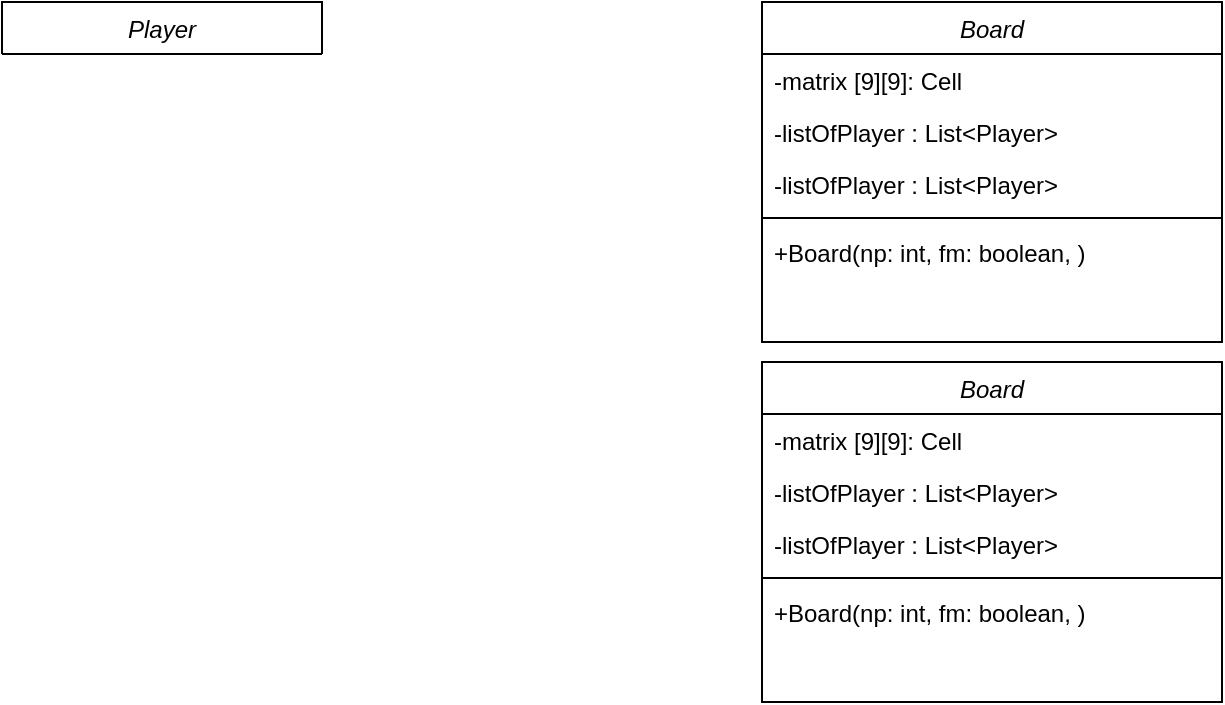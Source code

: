 <mxfile version="21.0.2" type="github">
  <diagram id="C5RBs43oDa-KdzZeNtuy" name="Page-1">
    <mxGraphModel dx="819" dy="479" grid="1" gridSize="10" guides="1" tooltips="1" connect="1" arrows="1" fold="1" page="1" pageScale="1" pageWidth="827" pageHeight="1169" math="0" shadow="0">
      <root>
        <mxCell id="WIyWlLk6GJQsqaUBKTNV-0" />
        <mxCell id="WIyWlLk6GJQsqaUBKTNV-1" parent="WIyWlLk6GJQsqaUBKTNV-0" />
        <mxCell id="zkfFHV4jXpPFQw0GAbJ--0" value="Player" style="swimlane;fontStyle=2;align=center;verticalAlign=top;childLayout=stackLayout;horizontal=1;startSize=26;horizontalStack=0;resizeParent=1;resizeLast=0;collapsible=1;marginBottom=0;rounded=0;shadow=0;strokeWidth=1;" parent="WIyWlLk6GJQsqaUBKTNV-1" vertex="1" collapsed="1">
          <mxGeometry x="20" y="40" width="160" height="26" as="geometry">
            <mxRectangle x="20" y="40" width="230" height="170" as="alternateBounds" />
          </mxGeometry>
        </mxCell>
        <mxCell id="zkfFHV4jXpPFQw0GAbJ--1" value="-nickname: String" style="text;align=left;verticalAlign=top;spacingLeft=4;spacingRight=4;overflow=hidden;rotatable=0;points=[[0,0.5],[1,0.5]];portConstraint=eastwest;" parent="zkfFHV4jXpPFQw0GAbJ--0" vertex="1">
          <mxGeometry y="26" width="230" height="26" as="geometry" />
        </mxCell>
        <mxCell id="e0WzOMO28qVKv0x1JUqY-1" value="-chair: boolean" style="text;align=left;verticalAlign=top;spacingLeft=4;spacingRight=4;overflow=hidden;rotatable=0;points=[[0,0.5],[1,0.5]];portConstraint=eastwest;rounded=0;shadow=0;html=0;" vertex="1" parent="zkfFHV4jXpPFQw0GAbJ--0">
          <mxGeometry y="52" width="230" height="26" as="geometry" />
        </mxCell>
        <mxCell id="zkfFHV4jXpPFQw0GAbJ--4" value="" style="line;html=1;strokeWidth=1;align=left;verticalAlign=middle;spacingTop=-1;spacingLeft=3;spacingRight=3;rotatable=0;labelPosition=right;points=[];portConstraint=eastwest;" parent="zkfFHV4jXpPFQw0GAbJ--0" vertex="1">
          <mxGeometry y="78" width="230" height="8" as="geometry" />
        </mxCell>
        <mxCell id="zkfFHV4jXpPFQw0GAbJ--5" value="+Player(n: String, c: boolean): Player" style="text;align=left;verticalAlign=top;spacingLeft=4;spacingRight=4;overflow=hidden;rotatable=0;points=[[0,0.5],[1,0.5]];portConstraint=eastwest;" parent="zkfFHV4jXpPFQw0GAbJ--0" vertex="1">
          <mxGeometry y="86" width="230" height="26" as="geometry" />
        </mxCell>
        <mxCell id="e0WzOMO28qVKv0x1JUqY-3" value="+getNickname(): String" style="text;align=left;verticalAlign=top;spacingLeft=4;spacingRight=4;overflow=hidden;rotatable=0;points=[[0,0.5],[1,0.5]];portConstraint=eastwest;" vertex="1" parent="zkfFHV4jXpPFQw0GAbJ--0">
          <mxGeometry y="112" width="230" height="26" as="geometry" />
        </mxCell>
        <mxCell id="e0WzOMO28qVKv0x1JUqY-4" value="+getChair(): boolean" style="text;align=left;verticalAlign=top;spacingLeft=4;spacingRight=4;overflow=hidden;rotatable=0;points=[[0,0.5],[1,0.5]];portConstraint=eastwest;" vertex="1" parent="zkfFHV4jXpPFQw0GAbJ--0">
          <mxGeometry y="138" width="230" height="26" as="geometry" />
        </mxCell>
        <mxCell id="e0WzOMO28qVKv0x1JUqY-6" value="Board" style="swimlane;fontStyle=2;align=center;verticalAlign=top;childLayout=stackLayout;horizontal=1;startSize=26;horizontalStack=0;resizeParent=1;resizeLast=0;collapsible=1;marginBottom=0;rounded=0;shadow=0;strokeWidth=1;" vertex="1" parent="WIyWlLk6GJQsqaUBKTNV-1">
          <mxGeometry x="400" y="40" width="230" height="170" as="geometry">
            <mxRectangle x="230" y="140" width="160" height="26" as="alternateBounds" />
          </mxGeometry>
        </mxCell>
        <mxCell id="e0WzOMO28qVKv0x1JUqY-13" value="-matrix [9][9]: Cell" style="text;align=left;verticalAlign=top;spacingLeft=4;spacingRight=4;overflow=hidden;rotatable=0;points=[[0,0.5],[1,0.5]];portConstraint=eastwest;" vertex="1" parent="e0WzOMO28qVKv0x1JUqY-6">
          <mxGeometry y="26" width="230" height="26" as="geometry" />
        </mxCell>
        <mxCell id="e0WzOMO28qVKv0x1JUqY-15" value="-listOfPlayer : List&lt;Player&gt;" style="text;align=left;verticalAlign=top;spacingLeft=4;spacingRight=4;overflow=hidden;rotatable=0;points=[[0,0.5],[1,0.5]];portConstraint=eastwest;" vertex="1" parent="e0WzOMO28qVKv0x1JUqY-6">
          <mxGeometry y="52" width="230" height="26" as="geometry" />
        </mxCell>
        <mxCell id="e0WzOMO28qVKv0x1JUqY-17" value="-listOfPlayer : List&lt;Player&gt;" style="text;align=left;verticalAlign=top;spacingLeft=4;spacingRight=4;overflow=hidden;rotatable=0;points=[[0,0.5],[1,0.5]];portConstraint=eastwest;" vertex="1" parent="e0WzOMO28qVKv0x1JUqY-6">
          <mxGeometry y="78" width="230" height="26" as="geometry" />
        </mxCell>
        <mxCell id="e0WzOMO28qVKv0x1JUqY-9" value="" style="line;html=1;strokeWidth=1;align=left;verticalAlign=middle;spacingTop=-1;spacingLeft=3;spacingRight=3;rotatable=0;labelPosition=right;points=[];portConstraint=eastwest;" vertex="1" parent="e0WzOMO28qVKv0x1JUqY-6">
          <mxGeometry y="104" width="230" height="8" as="geometry" />
        </mxCell>
        <mxCell id="e0WzOMO28qVKv0x1JUqY-14" value="+Board(np: int, fm: boolean, ) " style="text;align=left;verticalAlign=top;spacingLeft=4;spacingRight=4;overflow=hidden;rotatable=0;points=[[0,0.5],[1,0.5]];portConstraint=eastwest;" vertex="1" parent="e0WzOMO28qVKv0x1JUqY-6">
          <mxGeometry y="112" width="230" height="26" as="geometry" />
        </mxCell>
        <mxCell id="e0WzOMO28qVKv0x1JUqY-18" value="Board" style="swimlane;fontStyle=2;align=center;verticalAlign=top;childLayout=stackLayout;horizontal=1;startSize=26;horizontalStack=0;resizeParent=1;resizeLast=0;collapsible=1;marginBottom=0;rounded=0;shadow=0;strokeWidth=1;" vertex="1" parent="WIyWlLk6GJQsqaUBKTNV-1">
          <mxGeometry x="400" y="220" width="230" height="170" as="geometry">
            <mxRectangle x="400" y="220" width="160" height="26" as="alternateBounds" />
          </mxGeometry>
        </mxCell>
        <mxCell id="e0WzOMO28qVKv0x1JUqY-19" value="-matrix [9][9]: Cell" style="text;align=left;verticalAlign=top;spacingLeft=4;spacingRight=4;overflow=hidden;rotatable=0;points=[[0,0.5],[1,0.5]];portConstraint=eastwest;" vertex="1" parent="e0WzOMO28qVKv0x1JUqY-18">
          <mxGeometry y="26" width="230" height="26" as="geometry" />
        </mxCell>
        <mxCell id="e0WzOMO28qVKv0x1JUqY-20" value="-listOfPlayer : List&lt;Player&gt;" style="text;align=left;verticalAlign=top;spacingLeft=4;spacingRight=4;overflow=hidden;rotatable=0;points=[[0,0.5],[1,0.5]];portConstraint=eastwest;" vertex="1" parent="e0WzOMO28qVKv0x1JUqY-18">
          <mxGeometry y="52" width="230" height="26" as="geometry" />
        </mxCell>
        <mxCell id="e0WzOMO28qVKv0x1JUqY-21" value="-listOfPlayer : List&lt;Player&gt;" style="text;align=left;verticalAlign=top;spacingLeft=4;spacingRight=4;overflow=hidden;rotatable=0;points=[[0,0.5],[1,0.5]];portConstraint=eastwest;" vertex="1" parent="e0WzOMO28qVKv0x1JUqY-18">
          <mxGeometry y="78" width="230" height="26" as="geometry" />
        </mxCell>
        <mxCell id="e0WzOMO28qVKv0x1JUqY-22" value="" style="line;html=1;strokeWidth=1;align=left;verticalAlign=middle;spacingTop=-1;spacingLeft=3;spacingRight=3;rotatable=0;labelPosition=right;points=[];portConstraint=eastwest;" vertex="1" parent="e0WzOMO28qVKv0x1JUqY-18">
          <mxGeometry y="104" width="230" height="8" as="geometry" />
        </mxCell>
        <mxCell id="e0WzOMO28qVKv0x1JUqY-23" value="+Board(np: int, fm: boolean, ) " style="text;align=left;verticalAlign=top;spacingLeft=4;spacingRight=4;overflow=hidden;rotatable=0;points=[[0,0.5],[1,0.5]];portConstraint=eastwest;" vertex="1" parent="e0WzOMO28qVKv0x1JUqY-18">
          <mxGeometry y="112" width="230" height="26" as="geometry" />
        </mxCell>
      </root>
    </mxGraphModel>
  </diagram>
</mxfile>
